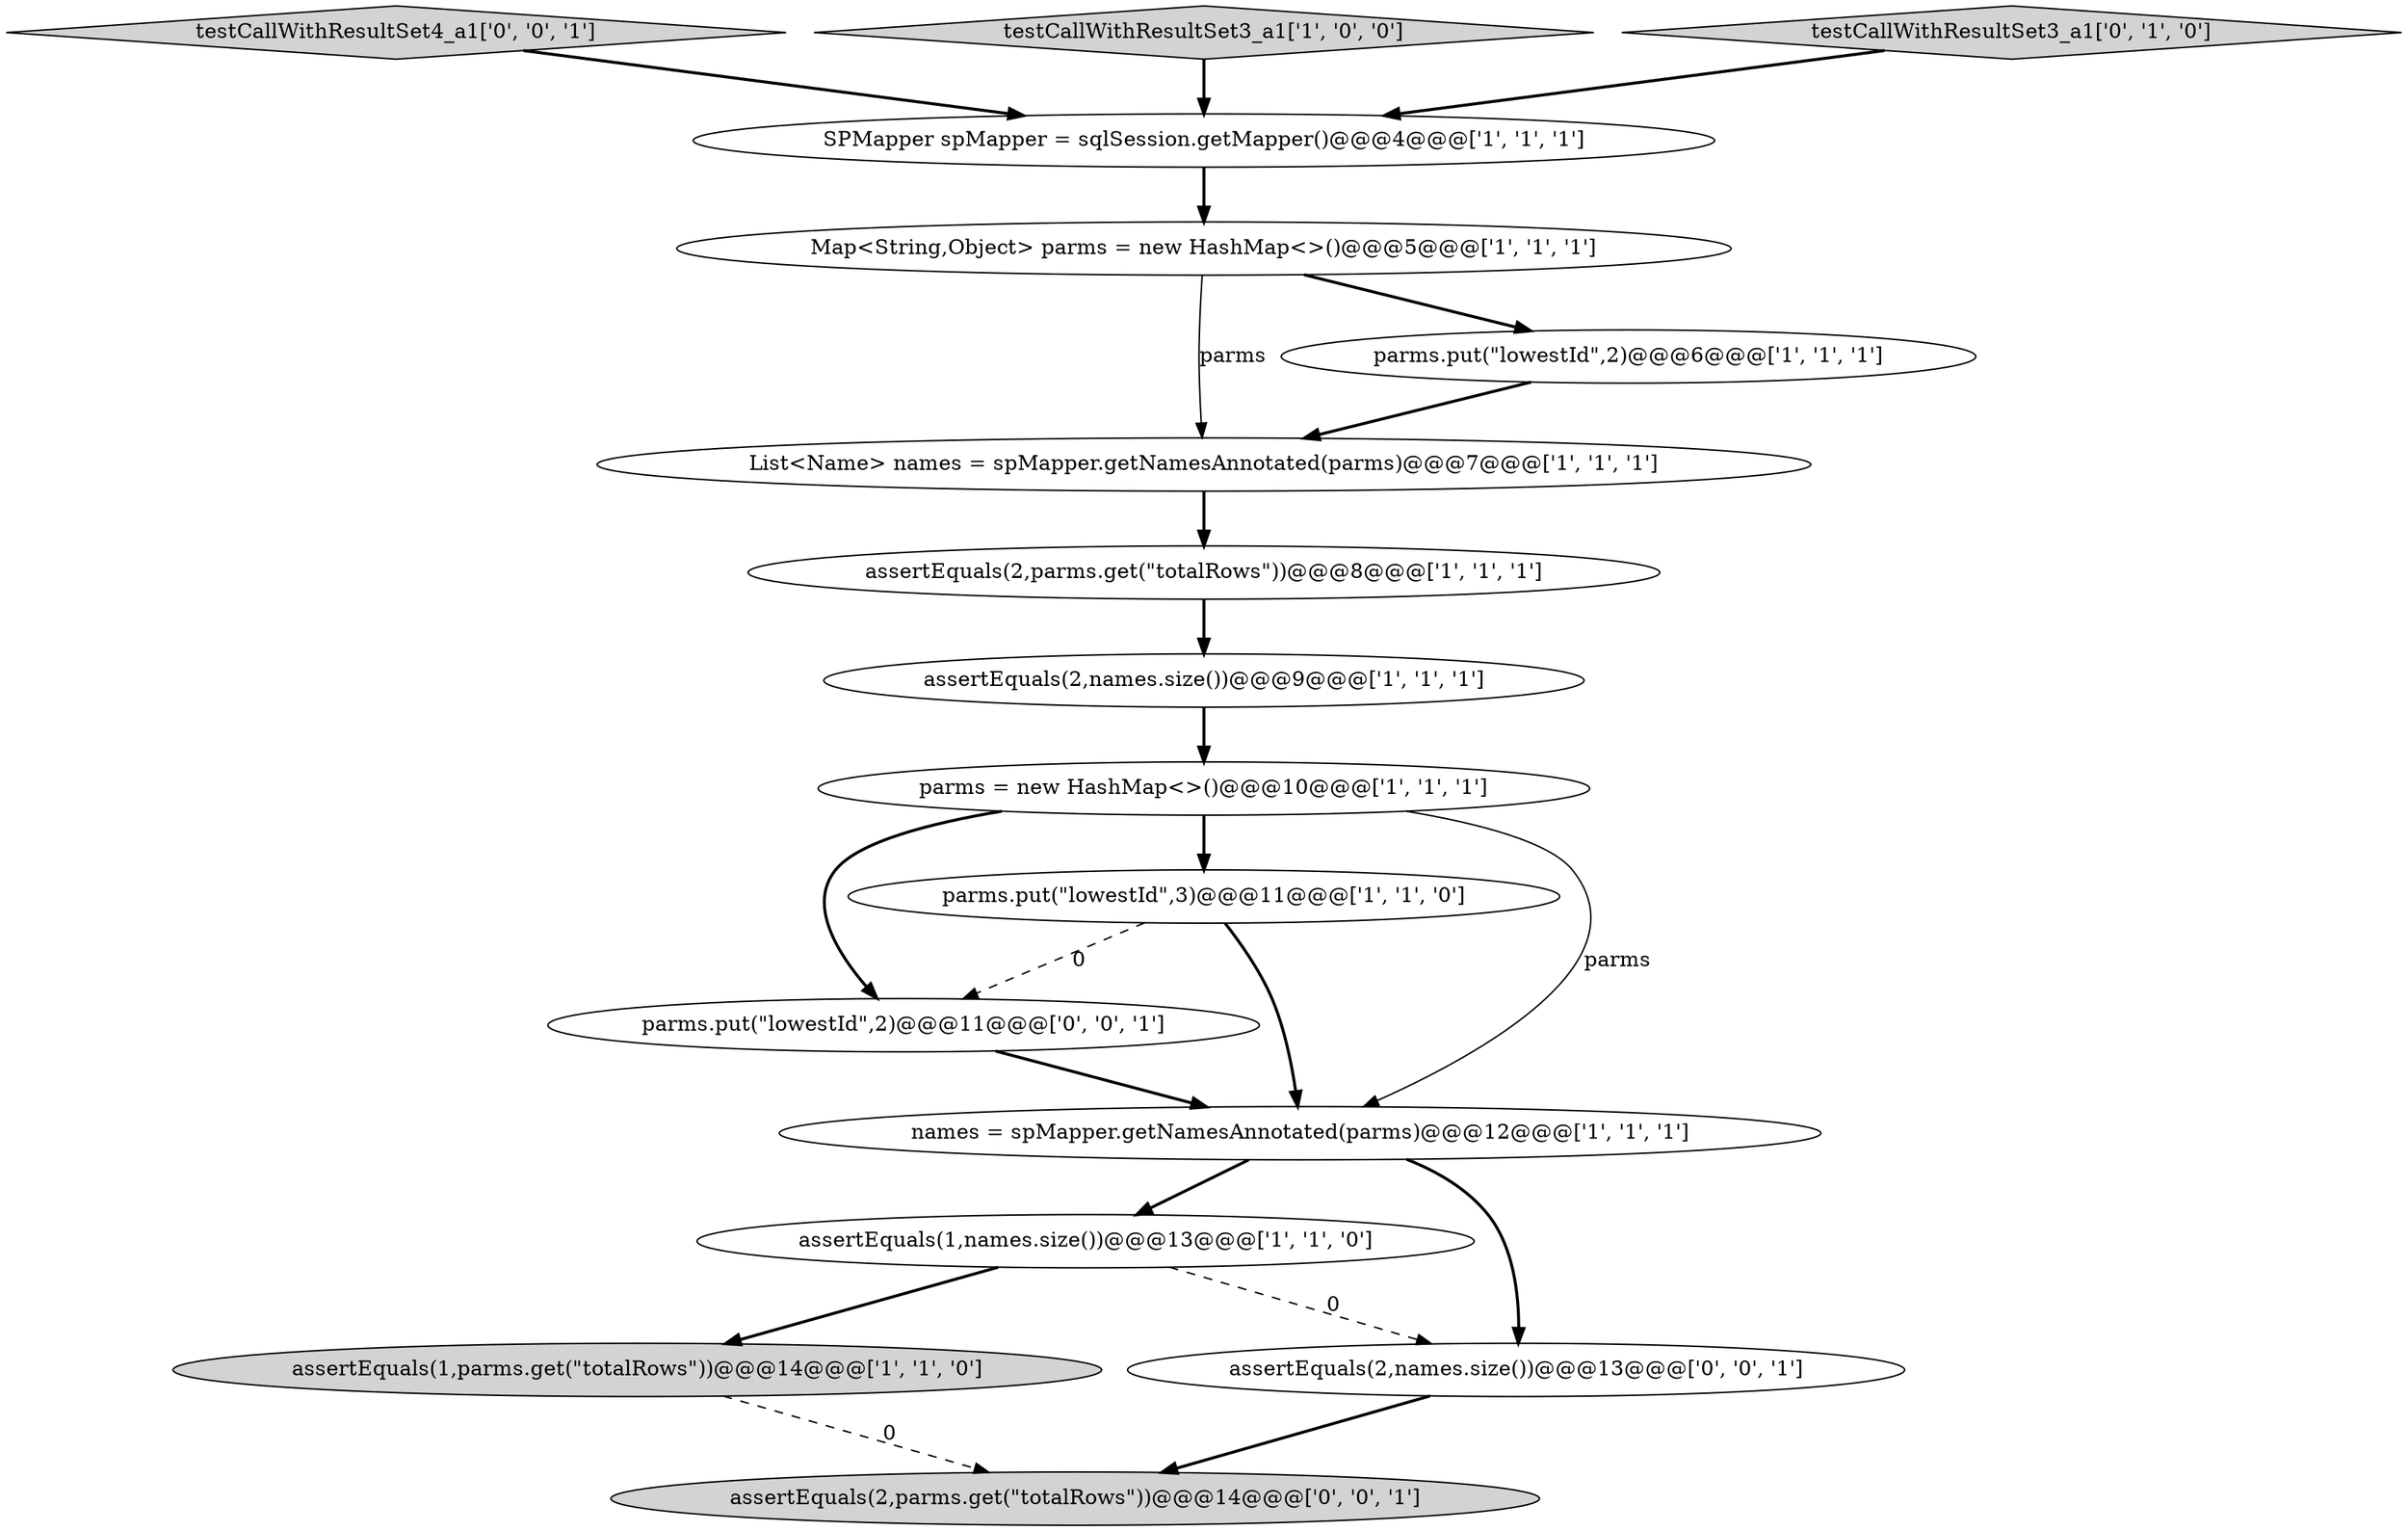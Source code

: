 digraph {
15 [style = filled, label = "testCallWithResultSet4_a1['0', '0', '1']", fillcolor = lightgray, shape = diamond image = "AAA0AAABBB3BBB"];
14 [style = filled, label = "parms.put(\"lowestId\",2)@@@11@@@['0', '0', '1']", fillcolor = white, shape = ellipse image = "AAA0AAABBB3BBB"];
9 [style = filled, label = "assertEquals(2,parms.get(\"totalRows\"))@@@8@@@['1', '1', '1']", fillcolor = white, shape = ellipse image = "AAA0AAABBB1BBB"];
10 [style = filled, label = "testCallWithResultSet3_a1['1', '0', '0']", fillcolor = lightgray, shape = diamond image = "AAA0AAABBB1BBB"];
1 [style = filled, label = "List<Name> names = spMapper.getNamesAnnotated(parms)@@@7@@@['1', '1', '1']", fillcolor = white, shape = ellipse image = "AAA0AAABBB1BBB"];
11 [style = filled, label = "parms.put(\"lowestId\",3)@@@11@@@['1', '1', '0']", fillcolor = white, shape = ellipse image = "AAA0AAABBB1BBB"];
2 [style = filled, label = "Map<String,Object> parms = new HashMap<>()@@@5@@@['1', '1', '1']", fillcolor = white, shape = ellipse image = "AAA0AAABBB1BBB"];
8 [style = filled, label = "names = spMapper.getNamesAnnotated(parms)@@@12@@@['1', '1', '1']", fillcolor = white, shape = ellipse image = "AAA0AAABBB1BBB"];
0 [style = filled, label = "parms.put(\"lowestId\",2)@@@6@@@['1', '1', '1']", fillcolor = white, shape = ellipse image = "AAA0AAABBB1BBB"];
6 [style = filled, label = "parms = new HashMap<>()@@@10@@@['1', '1', '1']", fillcolor = white, shape = ellipse image = "AAA0AAABBB1BBB"];
3 [style = filled, label = "assertEquals(1,names.size())@@@13@@@['1', '1', '0']", fillcolor = white, shape = ellipse image = "AAA0AAABBB1BBB"];
7 [style = filled, label = "SPMapper spMapper = sqlSession.getMapper()@@@4@@@['1', '1', '1']", fillcolor = white, shape = ellipse image = "AAA0AAABBB1BBB"];
12 [style = filled, label = "testCallWithResultSet3_a1['0', '1', '0']", fillcolor = lightgray, shape = diamond image = "AAA0AAABBB2BBB"];
13 [style = filled, label = "assertEquals(2,parms.get(\"totalRows\"))@@@14@@@['0', '0', '1']", fillcolor = lightgray, shape = ellipse image = "AAA0AAABBB3BBB"];
16 [style = filled, label = "assertEquals(2,names.size())@@@13@@@['0', '0', '1']", fillcolor = white, shape = ellipse image = "AAA0AAABBB3BBB"];
4 [style = filled, label = "assertEquals(1,parms.get(\"totalRows\"))@@@14@@@['1', '1', '0']", fillcolor = lightgray, shape = ellipse image = "AAA0AAABBB1BBB"];
5 [style = filled, label = "assertEquals(2,names.size())@@@9@@@['1', '1', '1']", fillcolor = white, shape = ellipse image = "AAA0AAABBB1BBB"];
8->16 [style = bold, label=""];
16->13 [style = bold, label=""];
2->1 [style = solid, label="parms"];
15->7 [style = bold, label=""];
8->3 [style = bold, label=""];
6->8 [style = solid, label="parms"];
3->4 [style = bold, label=""];
10->7 [style = bold, label=""];
12->7 [style = bold, label=""];
1->9 [style = bold, label=""];
6->14 [style = bold, label=""];
2->0 [style = bold, label=""];
5->6 [style = bold, label=""];
7->2 [style = bold, label=""];
0->1 [style = bold, label=""];
11->14 [style = dashed, label="0"];
6->11 [style = bold, label=""];
9->5 [style = bold, label=""];
11->8 [style = bold, label=""];
14->8 [style = bold, label=""];
4->13 [style = dashed, label="0"];
3->16 [style = dashed, label="0"];
}
